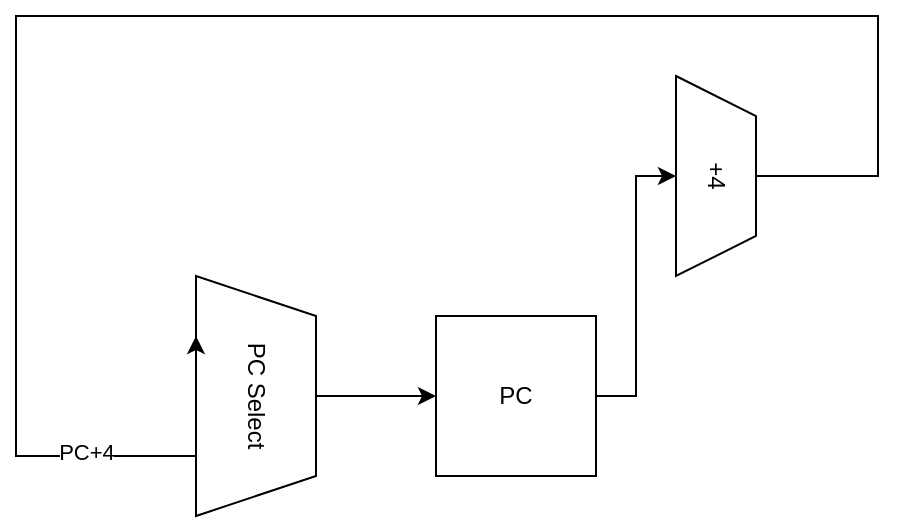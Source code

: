 <mxfile version="21.6.1" type="github">
  <diagram name="Page-1" id="K0beEtVPf47ITyZFxGnr">
    <mxGraphModel dx="792" dy="1128" grid="1" gridSize="10" guides="1" tooltips="1" connect="1" arrows="1" fold="1" page="1" pageScale="1" pageWidth="850" pageHeight="1100" math="0" shadow="0">
      <root>
        <mxCell id="0" />
        <mxCell id="1" parent="0" />
        <mxCell id="z8xS_-f5tbxmREKYc3Xp-3" style="edgeStyle=orthogonalEdgeStyle;rounded=0;orthogonalLoop=1;jettySize=auto;html=1;" edge="1" parent="1" source="z8xS_-f5tbxmREKYc3Xp-1" target="z8xS_-f5tbxmREKYc3Xp-2">
          <mxGeometry relative="1" as="geometry" />
        </mxCell>
        <mxCell id="z8xS_-f5tbxmREKYc3Xp-1" value="PC Select" style="shape=trapezoid;perimeter=trapezoidPerimeter;whiteSpace=wrap;html=1;fixedSize=1;rotation=90;" vertex="1" parent="1">
          <mxGeometry x="140" y="330" width="120" height="60" as="geometry" />
        </mxCell>
        <mxCell id="z8xS_-f5tbxmREKYc3Xp-5" style="edgeStyle=orthogonalEdgeStyle;rounded=0;orthogonalLoop=1;jettySize=auto;html=1;entryX=0.5;entryY=1;entryDx=0;entryDy=0;" edge="1" parent="1" source="z8xS_-f5tbxmREKYc3Xp-2" target="z8xS_-f5tbxmREKYc3Xp-4">
          <mxGeometry relative="1" as="geometry" />
        </mxCell>
        <mxCell id="z8xS_-f5tbxmREKYc3Xp-2" value="PC" style="whiteSpace=wrap;html=1;aspect=fixed;" vertex="1" parent="1">
          <mxGeometry x="290" y="320" width="80" height="80" as="geometry" />
        </mxCell>
        <mxCell id="z8xS_-f5tbxmREKYc3Xp-6" style="edgeStyle=orthogonalEdgeStyle;rounded=0;orthogonalLoop=1;jettySize=auto;html=1;entryX=0.25;entryY=1;entryDx=0;entryDy=0;" edge="1" parent="1" source="z8xS_-f5tbxmREKYc3Xp-4" target="z8xS_-f5tbxmREKYc3Xp-1">
          <mxGeometry relative="1" as="geometry">
            <mxPoint x="80" y="330" as="targetPoint" />
            <Array as="points">
              <mxPoint x="511" y="250" />
              <mxPoint x="511" y="170" />
              <mxPoint x="80" y="170" />
              <mxPoint x="80" y="390" />
              <mxPoint x="170" y="390" />
            </Array>
          </mxGeometry>
        </mxCell>
        <mxCell id="z8xS_-f5tbxmREKYc3Xp-8" value="PC+4" style="edgeLabel;html=1;align=center;verticalAlign=middle;resizable=0;points=[];" vertex="1" connectable="0" parent="z8xS_-f5tbxmREKYc3Xp-6">
          <mxGeometry x="0.756" y="2" relative="1" as="geometry">
            <mxPoint as="offset" />
          </mxGeometry>
        </mxCell>
        <mxCell id="z8xS_-f5tbxmREKYc3Xp-4" value="+4" style="shape=trapezoid;perimeter=trapezoidPerimeter;whiteSpace=wrap;html=1;fixedSize=1;rotation=90;" vertex="1" parent="1">
          <mxGeometry x="380" y="230" width="100" height="40" as="geometry" />
        </mxCell>
      </root>
    </mxGraphModel>
  </diagram>
</mxfile>
